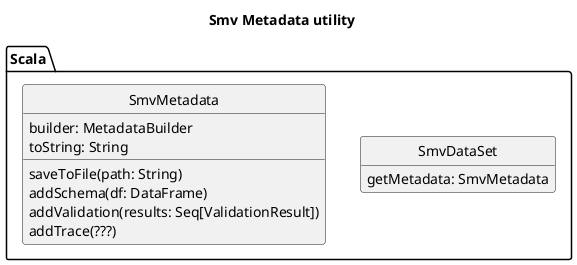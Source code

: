@startuml

title Smv Metadata utility

hide empty methods
hide empty fields
hide circle

package Scala {
  class SmvDataSet {
    getMetadata: SmvMetadata
  }

  class SmvMetadata {
    builder: MetadataBuilder
    toString: String
    saveToFile(path: String)
    addSchema(df: DataFrame)
    addValidation(results: Seq[ValidationResult])
    addTrace(???)
  }
}

@enduml

